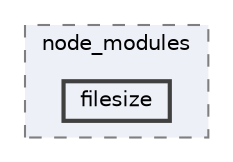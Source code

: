 digraph "pkiclassroomrescheduler/src/main/frontend/node_modules/filesize"
{
 // LATEX_PDF_SIZE
  bgcolor="transparent";
  edge [fontname=Helvetica,fontsize=10,labelfontname=Helvetica,labelfontsize=10];
  node [fontname=Helvetica,fontsize=10,shape=box,height=0.2,width=0.4];
  compound=true
  subgraph clusterdir_72953eda66ccb3a2722c28e1c3e6c23b {
    graph [ bgcolor="#edf0f7", pencolor="grey50", label="node_modules", fontname=Helvetica,fontsize=10 style="filled,dashed", URL="dir_72953eda66ccb3a2722c28e1c3e6c23b.html",tooltip=""]
  dir_02ca80f7f1f1e8e2629a7c16bbbbf1be [label="filesize", fillcolor="#edf0f7", color="grey25", style="filled,bold", URL="dir_02ca80f7f1f1e8e2629a7c16bbbbf1be.html",tooltip=""];
  }
}
